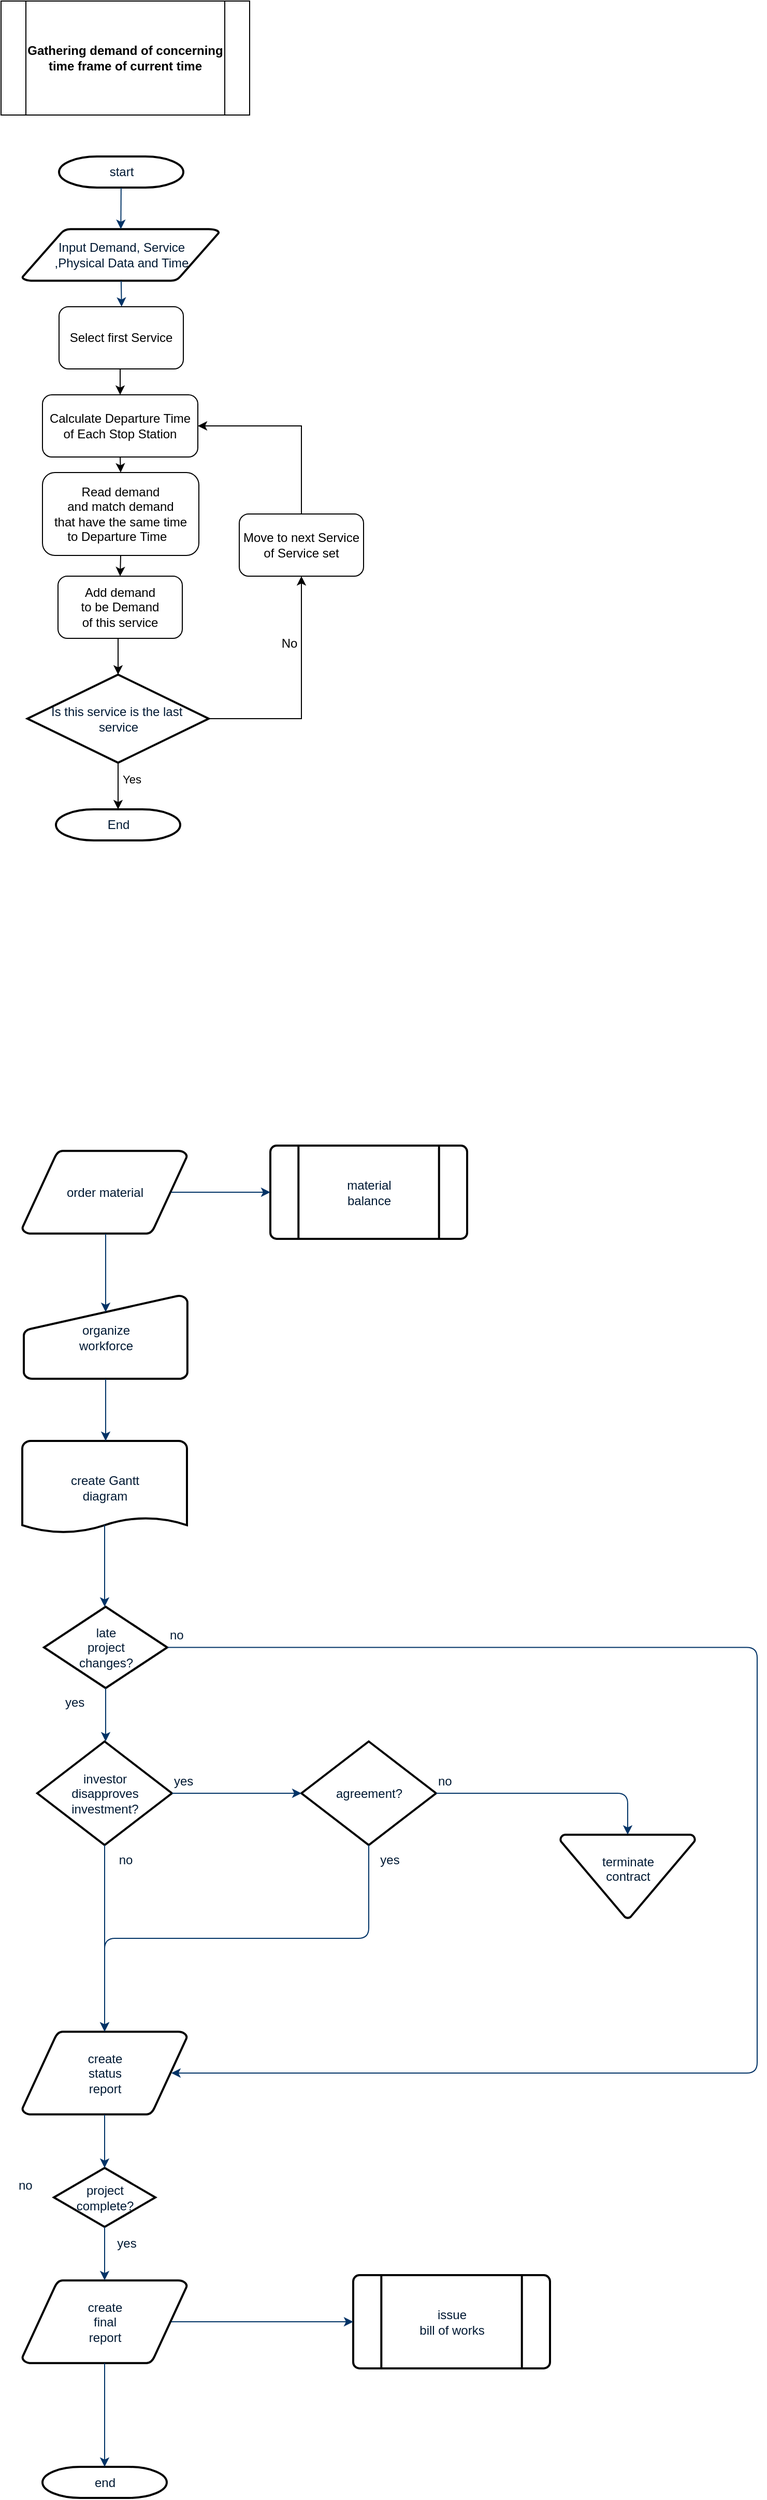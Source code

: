 <mxfile version="10.6.7" type="github"><diagram id="6a731a19-8d31-9384-78a2-239565b7b9f0" name="Page-1"><mxGraphModel dx="1394" dy="715" grid="1" gridSize="10" guides="1" tooltips="1" connect="1" arrows="1" fold="1" page="1" pageScale="1" pageWidth="1169" pageHeight="827" background="#ffffff" math="0" shadow="0"><root><mxCell id="0"/><mxCell id="1" parent="0"/><mxCell id="2" value="start" style="shape=mxgraph.flowchart.terminator;fillColor=#FFFFFF;strokeColor=#000000;strokeWidth=2;gradientColor=none;gradientDirection=north;fontColor=#001933;fontStyle=0;html=1;" parent="1" vertex="1"><mxGeometry x="268" y="230" width="120" height="30" as="geometry"/></mxCell><mxCell id="3" value="Input Demand, Service&lt;br&gt;,Physical Data and Time&lt;br&gt;" style="shape=mxgraph.flowchart.data;fillColor=#FFFFFF;strokeColor=#000000;strokeWidth=2;gradientColor=none;gradientDirection=north;fontColor=#001933;fontStyle=0;html=1;" parent="1" vertex="1"><mxGeometry x="232.5" y="300" width="190" height="50" as="geometry"/></mxCell><mxCell id="7" style="fontColor=#001933;fontStyle=1;strokeColor=#003366;strokeWidth=1;html=1;" parent="1" source="2" target="3" edge="1"><mxGeometry relative="1" as="geometry"/></mxCell><mxCell id="8" style="fontColor=#001933;fontStyle=1;strokeColor=#003366;strokeWidth=1;html=1;" parent="1" source="3" edge="1"><mxGeometry relative="1" as="geometry"><mxPoint x="328.381" y="375" as="targetPoint"/></mxGeometry></mxCell><mxCell id="13" value="order material" style="shape=mxgraph.flowchart.data;fillColor=#FFFFFF;strokeColor=#000000;strokeWidth=2;gradientColor=none;gradientDirection=north;fontColor=#001933;fontStyle=0;html=1;" parent="1" vertex="1"><mxGeometry x="232.5" y="1189.5" width="159" height="80" as="geometry"/></mxCell><mxCell id="18" value="material&#10;balance" style="shape=mxgraph.flowchart.predefined_process;fillColor=#FFFFFF;strokeColor=#000000;strokeWidth=2;gradientColor=none;gradientDirection=north;fontColor=#001933;fontStyle=0;html=1;" parent="1" vertex="1"><mxGeometry x="472" y="1184.5" width="190" height="90" as="geometry"/></mxCell><mxCell id="19" value="" style="edgeStyle=elbowEdgeStyle;elbow=horizontal;exitX=0.905;exitY=0.5;exitPerimeter=0;fontColor=#001933;fontStyle=1;strokeColor=#003366;strokeWidth=1;html=1;" parent="1" source="13" target="18" edge="1"><mxGeometry x="-8" y="549.5" width="100" height="100" as="geometry"><mxPoint x="-8" y="649.5" as="sourcePoint"/><mxPoint x="92" y="549.5" as="targetPoint"/></mxGeometry></mxCell><mxCell id="20" value="organize &#10;workforce" style="shape=mxgraph.flowchart.manual_input;fillColor=#FFFFFF;strokeColor=#000000;strokeWidth=2;gradientColor=none;gradientDirection=north;fontColor=#001933;fontStyle=0;html=1;" parent="1" vertex="1"><mxGeometry x="234" y="1329.5" width="158" height="80" as="geometry"/></mxCell><mxCell id="21" value="" style="edgeStyle=elbowEdgeStyle;elbow=horizontal;entryX=0.5;entryY=0.195;entryPerimeter=0;fontColor=#001933;fontStyle=1;strokeColor=#003366;strokeWidth=1;html=1;" parent="1" source="13" target="20" edge="1"><mxGeometry x="-8" y="549.5" width="100" height="100" as="geometry"><mxPoint x="-8" y="649.5" as="sourcePoint"/><mxPoint x="92" y="549.5" as="targetPoint"/></mxGeometry></mxCell><mxCell id="22" value="create Gantt&#10;diagram" style="shape=mxgraph.flowchart.document;fillColor=#FFFFFF;strokeColor=#000000;strokeWidth=2;gradientColor=none;gradientDirection=north;fontColor=#001933;fontStyle=0;html=1;" parent="1" vertex="1"><mxGeometry x="232.5" y="1469.5" width="159" height="90" as="geometry"/></mxCell><mxCell id="23" value="" style="edgeStyle=elbowEdgeStyle;elbow=horizontal;exitX=0.5;exitY=1;exitPerimeter=0;fontColor=#001933;fontStyle=1;strokeColor=#003366;strokeWidth=1;html=1;" parent="1" source="20" target="22" edge="1"><mxGeometry x="-8" y="549.5" width="100" height="100" as="geometry"><mxPoint x="-8" y="649.5" as="sourcePoint"/><mxPoint x="92" y="549.5" as="targetPoint"/></mxGeometry></mxCell><mxCell id="24" value="late&#10;project&#10;changes?" style="shape=mxgraph.flowchart.decision;fillColor=#FFFFFF;strokeColor=#000000;strokeWidth=2;gradientColor=none;gradientDirection=north;fontColor=#001933;fontStyle=0;html=1;" parent="1" vertex="1"><mxGeometry x="253.5" y="1629.5" width="119" height="78.5" as="geometry"/></mxCell><mxCell id="25" value="" style="edgeStyle=elbowEdgeStyle;elbow=horizontal;exitX=0.5;exitY=0.9;exitPerimeter=0;fontColor=#001933;fontStyle=1;strokeColor=#003366;strokeWidth=1;html=1;" parent="1" source="22" target="24" edge="1"><mxGeometry x="-8" y="549.5" width="100" height="100" as="geometry"><mxPoint x="-8" y="649.5" as="sourcePoint"/><mxPoint x="92" y="549.5" as="targetPoint"/></mxGeometry></mxCell><mxCell id="27" value="yes" style="text;fontColor=#001933;fontStyle=0;html=1;strokeColor=none;gradientColor=none;fillColor=none;strokeWidth=2;" parent="1" vertex="1"><mxGeometry x="272" y="1708" width="40" height="26" as="geometry"/></mxCell><mxCell id="28" value="investor&#10;disapproves&#10; investment?" style="shape=mxgraph.flowchart.decision;fillColor=#FFFFFF;strokeColor=#000000;strokeWidth=2;gradientColor=none;gradientDirection=north;fontColor=#001933;fontStyle=0;html=1;" parent="1" vertex="1"><mxGeometry x="247" y="1759.5" width="130" height="100" as="geometry"/></mxCell><mxCell id="29" value="agreement?" style="shape=mxgraph.flowchart.decision;fillColor=#FFFFFF;strokeColor=#000000;strokeWidth=2;gradientColor=none;gradientDirection=north;fontColor=#001933;fontStyle=0;html=1;" parent="1" vertex="1"><mxGeometry x="502" y="1759.5" width="130" height="100" as="geometry"/></mxCell><mxCell id="30" value="" style="edgeStyle=elbowEdgeStyle;elbow=horizontal;exitX=0.5;exitY=1;exitPerimeter=0;fontColor=#001933;fontStyle=1;strokeColor=#003366;strokeWidth=1;html=1;" parent="1" source="24" target="28" edge="1"><mxGeometry x="-8" y="549.5" width="100" height="100" as="geometry"><mxPoint x="-8" y="649.5" as="sourcePoint"/><mxPoint x="92" y="549.5" as="targetPoint"/></mxGeometry></mxCell><mxCell id="31" value="" style="edgeStyle=elbowEdgeStyle;elbow=horizontal;exitX=1;exitY=0.5;exitPerimeter=0;entryX=0;entryY=0.5;entryPerimeter=0;fontColor=#001933;fontStyle=1;strokeColor=#003366;strokeWidth=1;html=1;" parent="1" source="28" target="29" edge="1"><mxGeometry x="-8" y="549.5" width="100" height="100" as="geometry"><mxPoint x="-8" y="649.5" as="sourcePoint"/><mxPoint x="92" y="549.5" as="targetPoint"/></mxGeometry></mxCell><mxCell id="32" value="terminate&#10;contract&#10;" style="shape=mxgraph.flowchart.merge_or_storage;fillColor=#FFFFFF;strokeColor=#000000;strokeWidth=2;gradientColor=none;gradientDirection=north;fontColor=#001933;fontStyle=0;html=1;" parent="1" vertex="1"><mxGeometry x="752" y="1849.5" width="130" height="80.5" as="geometry"/></mxCell><mxCell id="33" value="" style="edgeStyle=elbowEdgeStyle;elbow=vertical;exitX=1;exitY=0.5;exitPerimeter=0;entryX=0.5;entryY=0;entryPerimeter=0;fontColor=#001933;fontStyle=1;strokeColor=#003366;strokeWidth=1;html=1;" parent="1" source="29" target="32" edge="1"><mxGeometry x="-8" y="549.5" width="100" height="100" as="geometry"><mxPoint x="-8" y="649.5" as="sourcePoint"/><mxPoint x="92" y="549.5" as="targetPoint"/><Array as="points"><mxPoint x="732" y="1809.5"/></Array></mxGeometry></mxCell><mxCell id="34" value="create&#10;status&#10;report" style="shape=mxgraph.flowchart.data;fillColor=#FFFFFF;strokeColor=#000000;strokeWidth=2;gradientColor=none;gradientDirection=north;fontColor=#001933;fontStyle=0;html=1;" parent="1" vertex="1"><mxGeometry x="232.5" y="2039.5" width="159" height="80" as="geometry"/></mxCell><mxCell id="35" value="" style="edgeStyle=elbowEdgeStyle;elbow=vertical;exitX=0.5;exitY=1;exitPerimeter=0;fontColor=#001933;fontStyle=1;strokeColor=#003366;strokeWidth=1;html=1;" parent="1" source="28" target="34" edge="1"><mxGeometry x="-8" y="549.5" width="100" height="100" as="geometry"><mxPoint x="-8" y="649.5" as="sourcePoint"/><mxPoint x="92" y="549.5" as="targetPoint"/></mxGeometry></mxCell><mxCell id="36" value="" style="edgeStyle=elbowEdgeStyle;elbow=vertical;exitX=0.5;exitY=1;exitPerimeter=0;entryX=0.5;entryY=0;entryPerimeter=0;fontColor=#001933;fontStyle=1;strokeColor=#003366;strokeWidth=1;html=1;" parent="1" source="29" target="34" edge="1"><mxGeometry x="-8" y="549.5" width="100" height="100" as="geometry"><mxPoint x="-8" y="649.5" as="sourcePoint"/><mxPoint x="92" y="549.5" as="targetPoint"/></mxGeometry></mxCell><mxCell id="37" value="project&#10;complete?" style="shape=mxgraph.flowchart.decision;fillColor=#FFFFFF;strokeColor=#000000;strokeWidth=2;gradientColor=none;gradientDirection=north;fontColor=#001933;fontStyle=0;html=1;" parent="1" vertex="1"><mxGeometry x="263" y="2171" width="98" height="57" as="geometry"/></mxCell><mxCell id="38" value="create&#10;final&#10;report" style="shape=mxgraph.flowchart.data;fillColor=#FFFFFF;strokeColor=#000000;strokeWidth=2;gradientColor=none;gradientDirection=north;fontColor=#001933;fontStyle=0;html=1;" parent="1" vertex="1"><mxGeometry x="232.5" y="2279.5" width="159" height="80" as="geometry"/></mxCell><mxCell id="39" value="issue&#10;bill of works" style="shape=mxgraph.flowchart.predefined_process;fillColor=#FFFFFF;strokeColor=#000000;strokeWidth=2;gradientColor=none;gradientDirection=north;fontColor=#001933;fontStyle=0;html=1;" parent="1" vertex="1"><mxGeometry x="552" y="2274.5" width="190" height="90" as="geometry"/></mxCell><mxCell id="40" value="end" style="shape=mxgraph.flowchart.terminator;fillColor=#FFFFFF;strokeColor=#000000;strokeWidth=2;gradientColor=none;gradientDirection=north;fontColor=#001933;fontStyle=0;html=1;" parent="1" vertex="1"><mxGeometry x="252" y="2459.5" width="120" height="30" as="geometry"/></mxCell><mxCell id="41" value="" style="edgeStyle=elbowEdgeStyle;elbow=vertical;exitX=0.5;exitY=1;exitPerimeter=0;entryX=0.5;entryY=0;entryPerimeter=0;fontColor=#001933;fontStyle=1;strokeColor=#003366;strokeWidth=1;html=1;" parent="1" source="34" target="37" edge="1"><mxGeometry x="-8" y="549.5" width="100" height="100" as="geometry"><mxPoint x="-8" y="649.5" as="sourcePoint"/><mxPoint x="92" y="549.5" as="targetPoint"/></mxGeometry></mxCell><mxCell id="42" value="" style="edgeStyle=elbowEdgeStyle;elbow=vertical;exitX=0.5;exitY=1;exitPerimeter=0;entryX=0.5;entryY=0;entryPerimeter=0;fontColor=#001933;fontStyle=1;strokeColor=#003366;strokeWidth=1;html=1;" parent="1" source="37" target="38" edge="1"><mxGeometry x="-8" y="549.5" width="100" height="100" as="geometry"><mxPoint x="-8" y="649.5" as="sourcePoint"/><mxPoint x="92" y="549.5" as="targetPoint"/></mxGeometry></mxCell><mxCell id="43" value="" style="edgeStyle=elbowEdgeStyle;elbow=vertical;exitX=0.5;exitY=1;exitPerimeter=0;entryX=0.5;entryY=0;entryPerimeter=0;fontColor=#001933;fontStyle=1;strokeColor=#003366;strokeWidth=1;html=1;" parent="1" source="38" target="40" edge="1"><mxGeometry x="-8" y="549.5" width="100" height="100" as="geometry"><mxPoint x="-8" y="649.5" as="sourcePoint"/><mxPoint x="92" y="549.5" as="targetPoint"/></mxGeometry></mxCell><mxCell id="44" value="" style="edgeStyle=elbowEdgeStyle;elbow=vertical;exitX=0.905;exitY=0.5;exitPerimeter=0;entryX=0;entryY=0.5;entryPerimeter=0;fontColor=#001933;fontStyle=1;strokeColor=#003366;strokeWidth=1;html=1;" parent="1" source="38" target="39" edge="1"><mxGeometry x="-8" y="549.5" width="100" height="100" as="geometry"><mxPoint x="-8" y="649.5" as="sourcePoint"/><mxPoint x="92" y="549.5" as="targetPoint"/></mxGeometry></mxCell><mxCell id="45" value="" style="edgeStyle=elbowEdgeStyle;elbow=horizontal;exitX=1;exitY=0.5;exitPerimeter=0;entryX=0.905;entryY=0.5;entryPerimeter=0;fontColor=#001933;fontStyle=1;strokeColor=#003366;strokeWidth=1;html=1;" parent="1" source="24" target="34" edge="1"><mxGeometry x="-8" y="549.5" width="100" height="100" as="geometry"><mxPoint x="-8" y="649.5" as="sourcePoint"/><mxPoint x="92" y="549.5" as="targetPoint"/><Array as="points"><mxPoint x="942" y="1869.5"/></Array></mxGeometry></mxCell><mxCell id="46" value="no" style="text;fontColor=#001933;fontStyle=0;html=1;strokeColor=none;gradientColor=none;fillColor=none;strokeWidth=2;" parent="1" vertex="1"><mxGeometry x="372.5" y="1642.75" width="40" height="26" as="geometry"/></mxCell><mxCell id="47" value="yes" style="text;fontColor=#001933;fontStyle=0;html=1;strokeColor=none;gradientColor=none;fillColor=none;strokeWidth=2;" parent="1" vertex="1"><mxGeometry x="377" y="1783.5" width="40" height="26" as="geometry"/></mxCell><mxCell id="48" value="no" style="text;fontColor=#001933;fontStyle=0;html=1;strokeColor=none;gradientColor=none;fillColor=none;strokeWidth=2;align=center;" parent="1" vertex="1"><mxGeometry x="312" y="1859.5" width="40" height="26" as="geometry"/></mxCell><mxCell id="49" value="yes" style="text;fontColor=#001933;fontStyle=0;html=1;strokeColor=none;gradientColor=none;fillColor=none;strokeWidth=2;align=center;" parent="1" vertex="1"><mxGeometry x="567" y="1859.5" width="40" height="26" as="geometry"/></mxCell><mxCell id="50" value="no" style="text;fontColor=#001933;fontStyle=0;html=1;strokeColor=none;gradientColor=none;fillColor=none;strokeWidth=2;" parent="1" vertex="1"><mxGeometry x="632" y="1783.5" width="40" height="26" as="geometry"/></mxCell><mxCell id="53" value="yes" style="text;fontColor=#001933;fontStyle=0;html=1;strokeColor=none;gradientColor=none;fillColor=none;strokeWidth=2;align=center;" parent="1" vertex="1"><mxGeometry x="313" y="2229.5" width="40" height="26" as="geometry"/></mxCell><mxCell id="55" value="no" style="text;fontColor=#001933;fontStyle=0;html=1;strokeColor=none;gradientColor=none;fillColor=none;strokeWidth=2;" parent="1" vertex="1"><mxGeometry x="227" y="2173.5" width="40" height="26" as="geometry"/></mxCell><mxCell id="biEYM7HVF9kA9oqjXDVQ-55" value="&lt;b&gt;Gathering demand of concerning time frame of current time&lt;/b&gt;" style="shape=process;whiteSpace=wrap;html=1;backgroundOutline=1;" vertex="1" parent="1"><mxGeometry x="212" y="80" width="240" height="110" as="geometry"/></mxCell><mxCell id="biEYM7HVF9kA9oqjXDVQ-70" style="edgeStyle=orthogonalEdgeStyle;rounded=0;orthogonalLoop=1;jettySize=auto;html=1;exitX=0.5;exitY=1;exitDx=0;exitDy=0;entryX=0.5;entryY=0;entryDx=0;entryDy=0;" edge="1" parent="1" source="biEYM7HVF9kA9oqjXDVQ-57" target="biEYM7HVF9kA9oqjXDVQ-64"><mxGeometry relative="1" as="geometry"/></mxCell><mxCell id="biEYM7HVF9kA9oqjXDVQ-57" value="Select first Service" style="rounded=1;whiteSpace=wrap;html=1;" vertex="1" parent="1"><mxGeometry x="268" y="375" width="120" height="60" as="geometry"/></mxCell><mxCell id="biEYM7HVF9kA9oqjXDVQ-80" style="edgeStyle=orthogonalEdgeStyle;rounded=0;orthogonalLoop=1;jettySize=auto;html=1;exitX=1;exitY=0.5;exitDx=0;exitDy=0;exitPerimeter=0;entryX=0.5;entryY=1;entryDx=0;entryDy=0;" edge="1" parent="1" source="biEYM7HVF9kA9oqjXDVQ-62" target="biEYM7HVF9kA9oqjXDVQ-78"><mxGeometry relative="1" as="geometry"/></mxCell><mxCell id="biEYM7HVF9kA9oqjXDVQ-81" value="No" style="text;html=1;resizable=0;points=[];align=center;verticalAlign=middle;labelBackgroundColor=#ffffff;" vertex="1" connectable="0" parent="biEYM7HVF9kA9oqjXDVQ-80"><mxGeometry x="-0.276" y="36" relative="1" as="geometry"><mxPoint x="-5" y="-37" as="offset"/></mxGeometry></mxCell><mxCell id="biEYM7HVF9kA9oqjXDVQ-83" value="Yes" style="edgeStyle=orthogonalEdgeStyle;rounded=0;orthogonalLoop=1;jettySize=auto;html=1;exitX=0.5;exitY=1;exitDx=0;exitDy=0;exitPerimeter=0;entryX=0.5;entryY=0;entryDx=0;entryDy=0;entryPerimeter=0;" edge="1" parent="1" source="biEYM7HVF9kA9oqjXDVQ-62" target="biEYM7HVF9kA9oqjXDVQ-82"><mxGeometry x="0.064" y="15" relative="1" as="geometry"><mxPoint x="-2" y="-8" as="offset"/></mxGeometry></mxCell><mxCell id="biEYM7HVF9kA9oqjXDVQ-62" value="Is this service is the last&amp;nbsp;&lt;br&gt;service&lt;br&gt;" style="shape=mxgraph.flowchart.decision;fillColor=#FFFFFF;strokeColor=#000000;strokeWidth=2;gradientColor=none;gradientDirection=north;fontColor=#001933;fontStyle=0;html=1;" vertex="1" parent="1"><mxGeometry x="237.5" y="730" width="175" height="85" as="geometry"/></mxCell><mxCell id="biEYM7HVF9kA9oqjXDVQ-68" style="edgeStyle=orthogonalEdgeStyle;rounded=0;orthogonalLoop=1;jettySize=auto;html=1;exitX=0.5;exitY=1;exitDx=0;exitDy=0;entryX=0.5;entryY=0;entryDx=0;entryDy=0;" edge="1" parent="1" source="biEYM7HVF9kA9oqjXDVQ-64" target="biEYM7HVF9kA9oqjXDVQ-67"><mxGeometry relative="1" as="geometry"/></mxCell><mxCell id="biEYM7HVF9kA9oqjXDVQ-64" value="Calculate Departure Time of Each Stop Station" style="rounded=1;whiteSpace=wrap;html=1;" vertex="1" parent="1"><mxGeometry x="252" y="460" width="150" height="60" as="geometry"/></mxCell><mxCell id="biEYM7HVF9kA9oqjXDVQ-86" style="edgeStyle=orthogonalEdgeStyle;rounded=0;orthogonalLoop=1;jettySize=auto;html=1;exitX=0.5;exitY=1;exitDx=0;exitDy=0;entryX=0.5;entryY=0;entryDx=0;entryDy=0;" edge="1" parent="1" source="biEYM7HVF9kA9oqjXDVQ-67" target="biEYM7HVF9kA9oqjXDVQ-71"><mxGeometry relative="1" as="geometry"/></mxCell><mxCell id="biEYM7HVF9kA9oqjXDVQ-67" value="Read demand &lt;br&gt;and match demand &lt;br&gt;that have the same time &lt;br&gt;to Departure Time&amp;nbsp;&amp;nbsp;" style="rounded=1;whiteSpace=wrap;html=1;" vertex="1" parent="1"><mxGeometry x="252" y="535" width="151" height="80" as="geometry"/></mxCell><mxCell id="biEYM7HVF9kA9oqjXDVQ-74" style="edgeStyle=orthogonalEdgeStyle;rounded=0;orthogonalLoop=1;jettySize=auto;html=1;exitX=0.5;exitY=1;exitDx=0;exitDy=0;entryX=0.5;entryY=0;entryDx=0;entryDy=0;entryPerimeter=0;" edge="1" parent="1" source="biEYM7HVF9kA9oqjXDVQ-71" target="biEYM7HVF9kA9oqjXDVQ-62"><mxGeometry relative="1" as="geometry"/></mxCell><mxCell id="biEYM7HVF9kA9oqjXDVQ-71" value="Add demand&lt;br&gt;to be Demand&lt;br&gt;of this service&lt;br&gt;" style="rounded=1;whiteSpace=wrap;html=1;" vertex="1" parent="1"><mxGeometry x="267" y="635" width="120" height="60" as="geometry"/></mxCell><mxCell id="biEYM7HVF9kA9oqjXDVQ-79" style="edgeStyle=orthogonalEdgeStyle;rounded=0;orthogonalLoop=1;jettySize=auto;html=1;exitX=0.5;exitY=0;exitDx=0;exitDy=0;entryX=1;entryY=0.5;entryDx=0;entryDy=0;" edge="1" parent="1" source="biEYM7HVF9kA9oqjXDVQ-78" target="biEYM7HVF9kA9oqjXDVQ-64"><mxGeometry relative="1" as="geometry"/></mxCell><mxCell id="biEYM7HVF9kA9oqjXDVQ-78" value="Move to next Service of Service set" style="rounded=1;whiteSpace=wrap;html=1;" vertex="1" parent="1"><mxGeometry x="442" y="575" width="120" height="60" as="geometry"/></mxCell><mxCell id="biEYM7HVF9kA9oqjXDVQ-82" value="End" style="shape=mxgraph.flowchart.terminator;fillColor=#FFFFFF;strokeColor=#000000;strokeWidth=2;gradientColor=none;gradientDirection=north;fontColor=#001933;fontStyle=0;html=1;" vertex="1" parent="1"><mxGeometry x="265" y="860" width="120" height="30" as="geometry"/></mxCell></root></mxGraphModel></diagram></mxfile>